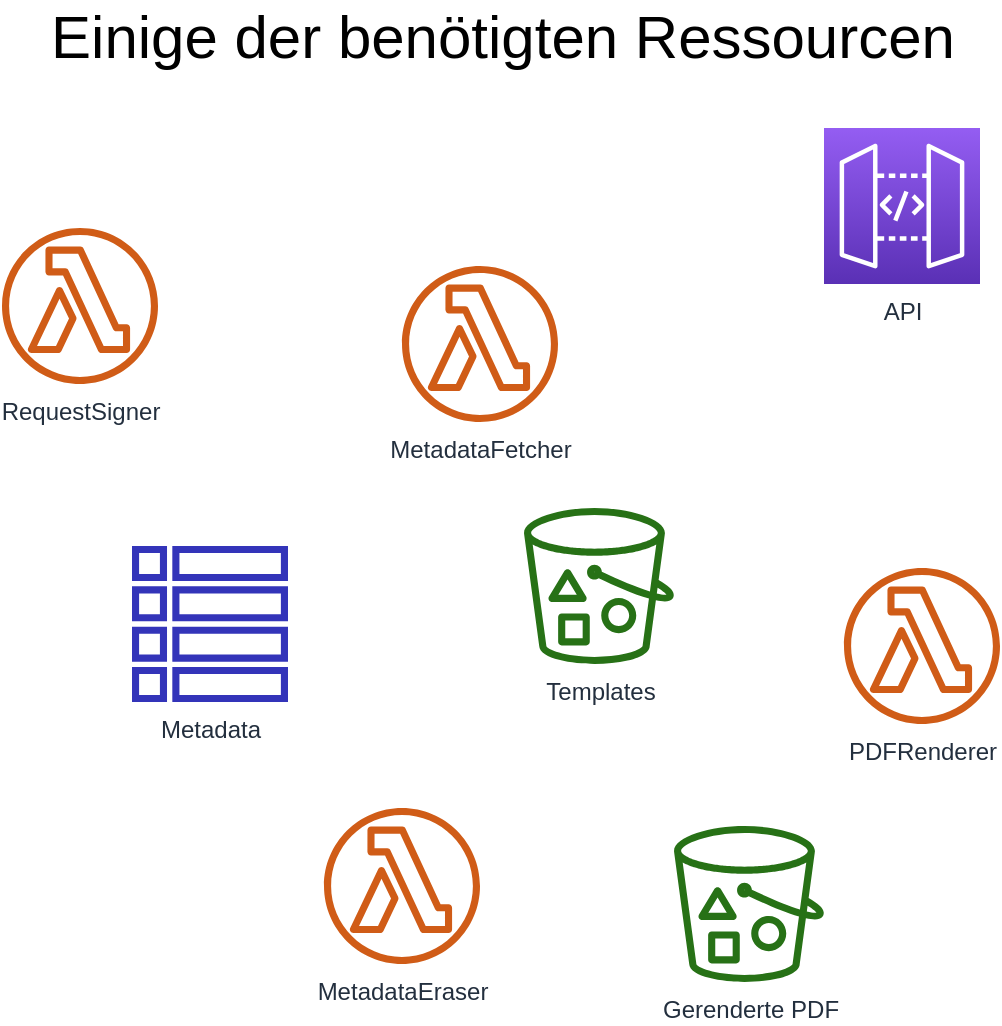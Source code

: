 <mxfile version="12.3.7" type="github" pages="4">
  <diagram id="9Qdbks4LsBm_zmxqTYXY" name="Page-1">
    <mxGraphModel dx="2062" dy="1166" grid="1" gridSize="10" guides="1" tooltips="1" connect="1" arrows="1" fold="1" page="1" pageScale="1" pageWidth="850" pageHeight="1100" math="0" shadow="0">
      <root>
        <mxCell id="0"/>
        <mxCell id="1" parent="0"/>
        <mxCell id="6UOuq9QrrFTKUcESdB24-1" value="RequestSigner" style="outlineConnect=0;fontColor=#232F3E;gradientColor=none;fillColor=#D05C17;strokeColor=none;dashed=0;verticalLabelPosition=bottom;verticalAlign=top;align=center;html=1;fontSize=12;fontStyle=0;aspect=fixed;pointerEvents=1;shape=mxgraph.aws4.lambda_function;" parent="1" vertex="1">
          <mxGeometry x="175" y="414" width="78" height="78" as="geometry"/>
        </mxCell>
        <mxCell id="6UOuq9QrrFTKUcESdB24-2" value="MetadataEraser" style="outlineConnect=0;fontColor=#232F3E;gradientColor=none;fillColor=#D05C17;strokeColor=none;dashed=0;verticalLabelPosition=bottom;verticalAlign=top;align=center;html=1;fontSize=12;fontStyle=0;aspect=fixed;pointerEvents=1;shape=mxgraph.aws4.lambda_function;" parent="1" vertex="1">
          <mxGeometry x="336" y="704" width="78" height="78" as="geometry"/>
        </mxCell>
        <mxCell id="6UOuq9QrrFTKUcESdB24-3" value="MetadataFetcher" style="outlineConnect=0;fontColor=#232F3E;gradientColor=none;fillColor=#D05C17;strokeColor=none;dashed=0;verticalLabelPosition=bottom;verticalAlign=top;align=center;html=1;fontSize=12;fontStyle=0;aspect=fixed;pointerEvents=1;shape=mxgraph.aws4.lambda_function;" parent="1" vertex="1">
          <mxGeometry x="375" y="433" width="78" height="78" as="geometry"/>
        </mxCell>
        <mxCell id="6UOuq9QrrFTKUcESdB24-5" value="PDFRenderer" style="outlineConnect=0;fontColor=#232F3E;gradientColor=none;fillColor=#D05C17;strokeColor=none;dashed=0;verticalLabelPosition=bottom;verticalAlign=top;align=center;html=1;fontSize=12;fontStyle=0;aspect=fixed;pointerEvents=1;shape=mxgraph.aws4.lambda_function;" parent="1" vertex="1">
          <mxGeometry x="596" y="584" width="78" height="78" as="geometry"/>
        </mxCell>
        <mxCell id="6UOuq9QrrFTKUcESdB24-6" value="Templates" style="outlineConnect=0;fontColor=#232F3E;gradientColor=none;fillColor=#277116;strokeColor=none;dashed=0;verticalLabelPosition=bottom;verticalAlign=top;align=center;html=1;fontSize=12;fontStyle=0;aspect=fixed;pointerEvents=1;shape=mxgraph.aws4.bucket_with_objects;" parent="1" vertex="1">
          <mxGeometry x="436" y="554" width="75" height="78" as="geometry"/>
        </mxCell>
        <mxCell id="6UOuq9QrrFTKUcESdB24-7" value="Metadata" style="outlineConnect=0;fontColor=#232F3E;gradientColor=none;fillColor=#3334B9;strokeColor=none;dashed=0;verticalLabelPosition=bottom;verticalAlign=top;align=center;html=1;fontSize=12;fontStyle=0;aspect=fixed;pointerEvents=1;shape=mxgraph.aws4.table;" parent="1" vertex="1">
          <mxGeometry x="240" y="573" width="78" height="78" as="geometry"/>
        </mxCell>
        <mxCell id="6UOuq9QrrFTKUcESdB24-8" value="API" style="outlineConnect=0;fontColor=#232F3E;gradientColor=#945DF2;gradientDirection=north;fillColor=#5A30B5;strokeColor=#ffffff;dashed=0;verticalLabelPosition=bottom;verticalAlign=top;align=center;html=1;fontSize=12;fontStyle=0;aspect=fixed;shape=mxgraph.aws4.resourceIcon;resIcon=mxgraph.aws4.api_gateway;" parent="1" vertex="1">
          <mxGeometry x="586" y="364" width="78" height="78" as="geometry"/>
        </mxCell>
        <mxCell id="6UOuq9QrrFTKUcESdB24-11" value="&lt;font style=&quot;font-size: 30px&quot;&gt;Einige der benötigten Ressourcen&lt;br&gt;&lt;/font&gt;" style="text;html=1;align=center;verticalAlign=middle;resizable=0;points=[];;autosize=1;" parent="1" vertex="1">
          <mxGeometry x="190" y="308" width="470" height="20" as="geometry"/>
        </mxCell>
        <mxCell id="sgw2mNT5dNJipaoT5aEI-1" value="Gerenderte PDF" style="outlineConnect=0;fontColor=#232F3E;gradientColor=none;fillColor=#277116;strokeColor=none;dashed=0;verticalLabelPosition=bottom;verticalAlign=top;align=center;html=1;fontSize=12;fontStyle=0;aspect=fixed;pointerEvents=1;shape=mxgraph.aws4.bucket_with_objects;" parent="1" vertex="1">
          <mxGeometry x="511" y="713" width="75" height="78" as="geometry"/>
        </mxCell>
      </root>
    </mxGraphModel>
  </diagram>
  <diagram id="EbwEAs1AU630HeVz_caJ" name="Page-2">
    <mxGraphModel dx="2062" dy="1166" grid="1" gridSize="10" guides="1" tooltips="1" connect="1" arrows="1" fold="1" page="1" pageScale="1" pageWidth="850" pageHeight="1100" math="0" shadow="0">
      <root>
        <mxCell id="W5vRPKdQ2K2m3OfhsC5C-0"/>
        <mxCell id="W5vRPKdQ2K2m3OfhsC5C-1" parent="W5vRPKdQ2K2m3OfhsC5C-0"/>
        <mxCell id="W5vRPKdQ2K2m3OfhsC5C-20" value="Signierten Request&lt;br&gt;&lt;div&gt;erstellen&lt;/div&gt;" style="edgeStyle=orthogonalEdgeStyle;rounded=0;orthogonalLoop=1;jettySize=auto;html=1;endArrow=open;endFill=0;" parent="W5vRPKdQ2K2m3OfhsC5C-1" source="W5vRPKdQ2K2m3OfhsC5C-2" target="W5vRPKdQ2K2m3OfhsC5C-7" edge="1">
          <mxGeometry relative="1" as="geometry">
            <mxPoint x="509" y="494.075" as="targetPoint"/>
          </mxGeometry>
        </mxCell>
        <mxCell id="W5vRPKdQ2K2m3OfhsC5C-2" value="RequestSigner" style="outlineConnect=0;fontColor=#232F3E;gradientColor=none;fillColor=#D05C17;strokeColor=none;dashed=0;verticalLabelPosition=bottom;verticalAlign=top;align=center;html=1;fontSize=12;fontStyle=0;aspect=fixed;pointerEvents=1;shape=mxgraph.aws4.lambda_function;" parent="W5vRPKdQ2K2m3OfhsC5C-1" vertex="1">
          <mxGeometry x="470" y="334" width="78" height="78" as="geometry"/>
        </mxCell>
        <mxCell id="W5vRPKdQ2K2m3OfhsC5C-18" value="Metadaten&lt;br&gt;speichern" style="edgeStyle=orthogonalEdgeStyle;rounded=0;orthogonalLoop=1;jettySize=auto;html=1;endArrow=open;endFill=0;" parent="W5vRPKdQ2K2m3OfhsC5C-1" source="W5vRPKdQ2K2m3OfhsC5C-4" target="W5vRPKdQ2K2m3OfhsC5C-8" edge="1">
          <mxGeometry relative="1" as="geometry"/>
        </mxCell>
        <mxCell id="W5vRPKdQ2K2m3OfhsC5C-4" value="MetadataFetcher" style="outlineConnect=0;fontColor=#232F3E;gradientColor=none;fillColor=#D05C17;strokeColor=none;dashed=0;verticalLabelPosition=bottom;verticalAlign=top;align=center;html=1;fontSize=12;fontStyle=0;aspect=fixed;pointerEvents=1;shape=mxgraph.aws4.lambda_function;" parent="W5vRPKdQ2K2m3OfhsC5C-1" vertex="1">
          <mxGeometry x="470" y="758" width="78" height="78" as="geometry"/>
        </mxCell>
        <mxCell id="W5vRPKdQ2K2m3OfhsC5C-16" value="Triggert&lt;br&gt;Lambda&lt;br&gt;zum ermitteln&lt;br&gt;der Metadaten" style="edgeStyle=orthogonalEdgeStyle;rounded=0;orthogonalLoop=1;jettySize=auto;html=1;endArrow=open;endFill=0;" parent="W5vRPKdQ2K2m3OfhsC5C-1" source="W5vRPKdQ2K2m3OfhsC5C-7" target="W5vRPKdQ2K2m3OfhsC5C-4" edge="1">
          <mxGeometry relative="1" as="geometry"/>
        </mxCell>
        <mxCell id="W5vRPKdQ2K2m3OfhsC5C-7" value="Templates" style="outlineConnect=0;fontColor=#232F3E;gradientColor=none;fillColor=#277116;strokeColor=none;dashed=0;verticalLabelPosition=bottom;verticalAlign=top;align=center;html=1;fontSize=12;fontStyle=0;aspect=fixed;pointerEvents=1;shape=mxgraph.aws4.bucket_with_objects;" parent="W5vRPKdQ2K2m3OfhsC5C-1" vertex="1">
          <mxGeometry x="471.5" y="514" width="75" height="78" as="geometry"/>
        </mxCell>
        <mxCell id="W5vRPKdQ2K2m3OfhsC5C-8" value="Metadata" style="outlineConnect=0;fontColor=#232F3E;gradientColor=none;fillColor=#3334B9;strokeColor=none;dashed=0;verticalLabelPosition=bottom;verticalAlign=top;align=center;html=1;fontSize=12;fontStyle=0;aspect=fixed;pointerEvents=1;shape=mxgraph.aws4.table;" parent="W5vRPKdQ2K2m3OfhsC5C-1" vertex="1">
          <mxGeometry x="652.5" y="758" width="78" height="78" as="geometry"/>
        </mxCell>
        <mxCell id="W5vRPKdQ2K2m3OfhsC5C-14" style="edgeStyle=orthogonalEdgeStyle;rounded=0;orthogonalLoop=1;jettySize=auto;html=1;endArrow=open;endFill=0;" parent="W5vRPKdQ2K2m3OfhsC5C-1" source="W5vRPKdQ2K2m3OfhsC5C-9" target="W5vRPKdQ2K2m3OfhsC5C-2" edge="1">
          <mxGeometry relative="1" as="geometry"/>
        </mxCell>
        <mxCell id="W5vRPKdQ2K2m3OfhsC5C-9" value="API" style="outlineConnect=0;fontColor=#232F3E;gradientColor=#945DF2;gradientDirection=north;fillColor=#5A30B5;strokeColor=#ffffff;dashed=0;verticalLabelPosition=bottom;verticalAlign=top;align=center;html=1;fontSize=12;fontStyle=0;aspect=fixed;shape=mxgraph.aws4.resourceIcon;resIcon=mxgraph.aws4.api_gateway;" parent="W5vRPKdQ2K2m3OfhsC5C-1" vertex="1">
          <mxGeometry x="326.5" y="334" width="78" height="78" as="geometry"/>
        </mxCell>
        <mxCell id="W5vRPKdQ2K2m3OfhsC5C-10" value="&lt;font style=&quot;font-size: 30px&quot;&gt;&lt;font style=&quot;font-size: 30px&quot;&gt;Schematischer &lt;/font&gt;Upload-Prozess&lt;br&gt;&lt;/font&gt;" style="text;html=1;align=center;verticalAlign=middle;resizable=0;points=[];;autosize=1;" parent="W5vRPKdQ2K2m3OfhsC5C-1" vertex="1">
          <mxGeometry x="205" y="263" width="440" height="20" as="geometry"/>
        </mxCell>
        <mxCell id="W5vRPKdQ2K2m3OfhsC5C-13" value="Signierten&lt;br&gt;Request für&lt;br&gt;Upload&lt;br&gt;anfordern" style="edgeStyle=orthogonalEdgeStyle;rounded=0;orthogonalLoop=1;jettySize=auto;html=1;endArrow=open;endFill=0;" parent="W5vRPKdQ2K2m3OfhsC5C-1" source="W5vRPKdQ2K2m3OfhsC5C-11" target="W5vRPKdQ2K2m3OfhsC5C-9" edge="1">
          <mxGeometry relative="1" as="geometry">
            <Array as="points">
              <mxPoint x="157.5" y="373"/>
            </Array>
          </mxGeometry>
        </mxCell>
        <mxCell id="W5vRPKdQ2K2m3OfhsC5C-15" value="Mit signiertem&lt;br&gt;Request direkt&lt;br&gt;in S3 laden" style="edgeStyle=orthogonalEdgeStyle;rounded=0;orthogonalLoop=1;jettySize=auto;html=1;endArrow=open;endFill=0;" parent="W5vRPKdQ2K2m3OfhsC5C-1" source="W5vRPKdQ2K2m3OfhsC5C-11" target="W5vRPKdQ2K2m3OfhsC5C-7" edge="1">
          <mxGeometry relative="1" as="geometry">
            <Array as="points">
              <mxPoint x="339" y="553"/>
              <mxPoint x="339" y="553"/>
            </Array>
          </mxGeometry>
        </mxCell>
        <mxCell id="W5vRPKdQ2K2m3OfhsC5C-11" value="User" style="outlineConnect=0;fontColor=#232F3E;gradientColor=none;fillColor=#232F3E;strokeColor=none;dashed=0;verticalLabelPosition=bottom;verticalAlign=top;align=center;html=1;fontSize=12;fontStyle=0;aspect=fixed;pointerEvents=1;shape=mxgraph.aws4.user;" parent="W5vRPKdQ2K2m3OfhsC5C-1" vertex="1">
          <mxGeometry x="119" y="412" width="78" height="78" as="geometry"/>
        </mxCell>
      </root>
    </mxGraphModel>
  </diagram>
  <diagram id="-xuB2G90b-anTUslg2Pi" name="Page-3">
    <mxGraphModel dx="2062" dy="1166" grid="1" gridSize="10" guides="1" tooltips="1" connect="1" arrows="1" fold="1" page="1" pageScale="1" pageWidth="850" pageHeight="1100" math="0" shadow="0">
      <root>
        <mxCell id="KzhyzD0hDyE2x0CUrDqL-0"/>
        <mxCell id="KzhyzD0hDyE2x0CUrDqL-1" parent="KzhyzD0hDyE2x0CUrDqL-0"/>
        <mxCell id="YG_aa66S31PVs0JeuX5D-3" style="edgeStyle=orthogonalEdgeStyle;rounded=0;orthogonalLoop=1;jettySize=auto;html=1;endArrow=open;endFill=0;" parent="KzhyzD0hDyE2x0CUrDqL-1" source="KzhyzD0hDyE2x0CUrDqL-6" target="KzhyzD0hDyE2x0CUrDqL-7" edge="1">
          <mxGeometry relative="1" as="geometry"/>
        </mxCell>
        <mxCell id="YG_aa66S31PVs0JeuX5D-9" value="&lt;div&gt;Generiertes PDF&lt;/div&gt;&lt;div&gt;in Bucket ablegen&lt;/div&gt;&lt;div&gt;und signierten&lt;br&gt;&lt;/div&gt;Request erstellen" style="edgeStyle=orthogonalEdgeStyle;rounded=0;orthogonalLoop=1;jettySize=auto;html=1;endArrow=open;endFill=0;" parent="KzhyzD0hDyE2x0CUrDqL-1" source="KzhyzD0hDyE2x0CUrDqL-6" target="Qotc2iFMHnhx-Tjhscu7-0" edge="1">
          <mxGeometry relative="1" as="geometry">
            <Array as="points">
              <mxPoint x="512" y="658"/>
            </Array>
          </mxGeometry>
        </mxCell>
        <mxCell id="KzhyzD0hDyE2x0CUrDqL-6" value="PDFRenderer" style="outlineConnect=0;fontColor=#232F3E;gradientColor=none;fillColor=#D05C17;strokeColor=none;dashed=0;verticalLabelPosition=bottom;verticalAlign=top;align=center;html=1;fontSize=12;fontStyle=0;aspect=fixed;pointerEvents=1;shape=mxgraph.aws4.lambda_function;" parent="KzhyzD0hDyE2x0CUrDqL-1" vertex="1">
          <mxGeometry x="472" y="483" width="78" height="78" as="geometry"/>
        </mxCell>
        <mxCell id="KzhyzD0hDyE2x0CUrDqL-7" value="Templates" style="outlineConnect=0;fontColor=#232F3E;gradientColor=none;fillColor=#277116;strokeColor=none;dashed=0;verticalLabelPosition=bottom;verticalAlign=top;align=center;html=1;fontSize=12;fontStyle=0;aspect=fixed;pointerEvents=1;shape=mxgraph.aws4.bucket_with_objects;" parent="KzhyzD0hDyE2x0CUrDqL-1" vertex="1">
          <mxGeometry x="642.5" y="483" width="75" height="78" as="geometry"/>
        </mxCell>
        <mxCell id="YG_aa66S31PVs0JeuX5D-2" style="edgeStyle=orthogonalEdgeStyle;rounded=0;orthogonalLoop=1;jettySize=auto;html=1;endArrow=open;endFill=0;" parent="KzhyzD0hDyE2x0CUrDqL-1" source="KzhyzD0hDyE2x0CUrDqL-9" target="KzhyzD0hDyE2x0CUrDqL-6" edge="1">
          <mxGeometry relative="1" as="geometry"/>
        </mxCell>
        <mxCell id="KzhyzD0hDyE2x0CUrDqL-9" value="API" style="outlineConnect=0;fontColor=#232F3E;gradientColor=#945DF2;gradientDirection=north;fillColor=#5A30B5;strokeColor=#ffffff;dashed=0;verticalLabelPosition=bottom;verticalAlign=top;align=center;html=1;fontSize=12;fontStyle=0;aspect=fixed;shape=mxgraph.aws4.resourceIcon;resIcon=mxgraph.aws4.api_gateway;" parent="KzhyzD0hDyE2x0CUrDqL-1" vertex="1">
          <mxGeometry x="301.5" y="483" width="78" height="78" as="geometry"/>
        </mxCell>
        <mxCell id="KzhyzD0hDyE2x0CUrDqL-10" value="&lt;font style=&quot;font-size: 30px&quot;&gt;Schematischer PDF-Render-Prozess&lt;br&gt;&lt;/font&gt;" style="text;html=1;align=center;verticalAlign=middle;resizable=0;points=[];;autosize=1;" parent="KzhyzD0hDyE2x0CUrDqL-1" vertex="1">
          <mxGeometry x="170" y="403" width="510" height="20" as="geometry"/>
        </mxCell>
        <mxCell id="Qotc2iFMHnhx-Tjhscu7-0" value="Gerenderte PDF" style="outlineConnect=0;fontColor=#232F3E;gradientColor=none;fillColor=#277116;strokeColor=none;dashed=0;verticalLabelPosition=bottom;verticalAlign=top;align=center;html=1;fontSize=12;fontStyle=0;aspect=fixed;pointerEvents=1;shape=mxgraph.aws4.bucket_with_objects;" parent="KzhyzD0hDyE2x0CUrDqL-1" vertex="1">
          <mxGeometry x="303" y="619" width="75" height="78" as="geometry"/>
        </mxCell>
        <mxCell id="YG_aa66S31PVs0JeuX5D-1" value="PDF-Rendering&lt;br&gt;anfordern" style="edgeStyle=orthogonalEdgeStyle;rounded=0;orthogonalLoop=1;jettySize=auto;html=1;endArrow=open;endFill=0;" parent="KzhyzD0hDyE2x0CUrDqL-1" source="YG_aa66S31PVs0JeuX5D-0" target="KzhyzD0hDyE2x0CUrDqL-9" edge="1">
          <mxGeometry relative="1" as="geometry"/>
        </mxCell>
        <mxCell id="YG_aa66S31PVs0JeuX5D-12" value="Holt mit signiertem&lt;br&gt;Request das PDF" style="edgeStyle=orthogonalEdgeStyle;rounded=0;orthogonalLoop=1;jettySize=auto;html=1;endArrow=open;endFill=0;" parent="KzhyzD0hDyE2x0CUrDqL-1" source="YG_aa66S31PVs0JeuX5D-0" target="Qotc2iFMHnhx-Tjhscu7-0" edge="1">
          <mxGeometry relative="1" as="geometry">
            <Array as="points">
              <mxPoint x="171" y="658"/>
            </Array>
          </mxGeometry>
        </mxCell>
        <mxCell id="YG_aa66S31PVs0JeuX5D-0" value="User" style="outlineConnect=0;fontColor=#232F3E;gradientColor=none;fillColor=#232F3E;strokeColor=none;dashed=0;verticalLabelPosition=bottom;verticalAlign=top;align=center;html=1;fontSize=12;fontStyle=0;aspect=fixed;pointerEvents=1;shape=mxgraph.aws4.user;" parent="KzhyzD0hDyE2x0CUrDqL-1" vertex="1">
          <mxGeometry x="131" y="483" width="78" height="78" as="geometry"/>
        </mxCell>
      </root>
    </mxGraphModel>
  </diagram>
  <diagram id="o9p9yagWdBYBXclUvuaZ" name="Page-4">
    <mxGraphModel dx="2062" dy="1166" grid="1" gridSize="10" guides="1" tooltips="1" connect="1" arrows="1" fold="1" page="1" pageScale="1" pageWidth="850" pageHeight="1100" math="0" shadow="0">
      <root>
        <mxCell id="ivkLYEPxORehv7g5UBXh-0"/>
        <mxCell id="ivkLYEPxORehv7g5UBXh-1" parent="ivkLYEPxORehv7g5UBXh-0"/>
        <mxCell id="XQgYeI3zkvSENr_BkiZQ-3" style="edgeStyle=orthogonalEdgeStyle;rounded=0;orthogonalLoop=1;jettySize=auto;html=1;endArrow=open;endFill=0;" parent="ivkLYEPxORehv7g5UBXh-1" source="j4Q0BAvEiIPrYrY5583v-7" target="j4Q0BAvEiIPrYrY5583v-6" edge="1">
          <mxGeometry relative="1" as="geometry">
            <mxPoint x="566" y="585" as="targetPoint"/>
          </mxGeometry>
        </mxCell>
        <mxCell id="j4Q0BAvEiIPrYrY5583v-7" value="API" style="outlineConnect=0;fontColor=#232F3E;gradientColor=#945DF2;gradientDirection=north;fillColor=#5A30B5;strokeColor=#ffffff;dashed=0;verticalLabelPosition=bottom;verticalAlign=top;align=center;html=1;fontSize=12;fontStyle=0;aspect=fixed;shape=mxgraph.aws4.resourceIcon;resIcon=mxgraph.aws4.api_gateway;" parent="ivkLYEPxORehv7g5UBXh-1" vertex="1">
          <mxGeometry x="386" y="546" width="78" height="78" as="geometry"/>
        </mxCell>
        <mxCell id="j4Q0BAvEiIPrYrY5583v-8" value="&lt;font style=&quot;font-size: 30px&quot;&gt;Schematischer Templatelisting-Prozess&lt;br&gt;&lt;/font&gt;" style="text;html=1;align=center;verticalAlign=middle;resizable=0;points=[];;autosize=1;" parent="ivkLYEPxORehv7g5UBXh-1" vertex="1">
          <mxGeometry x="155" y="476" width="540" height="20" as="geometry"/>
        </mxCell>
        <mxCell id="XQgYeI3zkvSENr_BkiZQ-2" style="edgeStyle=orthogonalEdgeStyle;rounded=0;orthogonalLoop=1;jettySize=auto;html=1;endArrow=open;endFill=0;" parent="ivkLYEPxORehv7g5UBXh-1" source="XQgYeI3zkvSENr_BkiZQ-0" target="j4Q0BAvEiIPrYrY5583v-7" edge="1">
          <mxGeometry relative="1" as="geometry"/>
        </mxCell>
        <mxCell id="XQgYeI3zkvSENr_BkiZQ-0" value="User" style="outlineConnect=0;fontColor=#232F3E;gradientColor=none;fillColor=#232F3E;strokeColor=none;dashed=0;verticalLabelPosition=bottom;verticalAlign=top;align=center;html=1;fontSize=12;fontStyle=0;aspect=fixed;pointerEvents=1;shape=mxgraph.aws4.user;" parent="ivkLYEPxORehv7g5UBXh-1" vertex="1">
          <mxGeometry x="206" y="546" width="78" height="78" as="geometry"/>
        </mxCell>
        <mxCell id="j4Q0BAvEiIPrYrY5583v-6" value="Metadata" style="outlineConnect=0;fontColor=#232F3E;gradientColor=none;fillColor=#3334B9;strokeColor=none;dashed=0;verticalLabelPosition=bottom;verticalAlign=top;align=center;html=1;fontSize=12;fontStyle=0;aspect=fixed;pointerEvents=1;shape=mxgraph.aws4.table;" parent="ivkLYEPxORehv7g5UBXh-1" vertex="1">
          <mxGeometry x="566" y="546" width="78" height="78" as="geometry"/>
        </mxCell>
      </root>
    </mxGraphModel>
  </diagram>
</mxfile>
